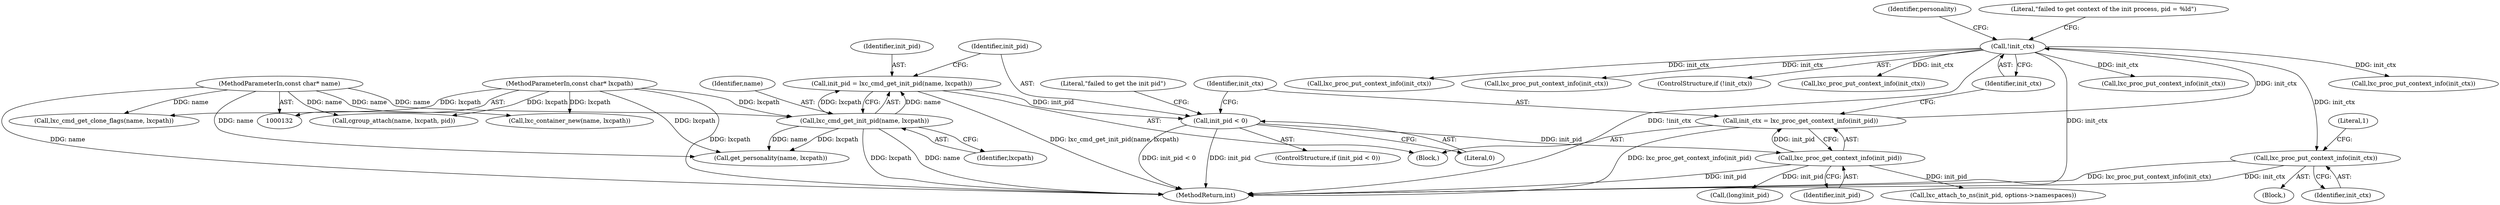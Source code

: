 digraph "0_lxc_81f466d05f2a89cb4f122ef7f593ff3f279b165c_1@pointer" {
"1000301" [label="(Call,lxc_proc_put_context_info(init_ctx))"];
"1000178" [label="(Call,!init_ctx)"];
"1000173" [label="(Call,init_ctx = lxc_proc_get_context_info(init_pid))"];
"1000175" [label="(Call,lxc_proc_get_context_info(init_pid))"];
"1000164" [label="(Call,init_pid < 0)"];
"1000158" [label="(Call,init_pid = lxc_cmd_get_init_pid(name, lxcpath))"];
"1000160" [label="(Call,lxc_cmd_get_init_pid(name, lxcpath))"];
"1000133" [label="(MethodParameterIn,const char* name)"];
"1000134" [label="(MethodParameterIn,const char* lxcpath)"];
"1000183" [label="(Call,(long)init_pid)"];
"1000635" [label="(Call,lxc_proc_put_context_info(init_ctx))"];
"1000173" [label="(Call,init_ctx = lxc_proc_get_context_info(init_pid))"];
"1000179" [label="(Identifier,init_ctx)"];
"1000169" [label="(Literal,\"failed to get the init pid\")"];
"1000159" [label="(Identifier,init_pid)"];
"1000301" [label="(Call,lxc_proc_put_context_info(init_ctx))"];
"1000203" [label="(Call,lxc_proc_put_context_info(init_ctx))"];
"1000175" [label="(Call,lxc_proc_get_context_info(init_pid))"];
"1000296" [label="(Block,)"];
"1000191" [label="(Call,get_personality(name, lxcpath))"];
"1000174" [label="(Identifier,init_ctx)"];
"1000302" [label="(Identifier,init_ctx)"];
"1000163" [label="(ControlStructure,if (init_pid < 0))"];
"1000162" [label="(Identifier,lxcpath)"];
"1000190" [label="(Identifier,personality)"];
"1000318" [label="(Call,lxc_proc_put_context_info(init_ctx))"];
"1000160" [label="(Call,lxc_cmd_get_init_pid(name, lxcpath))"];
"1000176" [label="(Identifier,init_pid)"];
"1000165" [label="(Identifier,init_pid)"];
"1000166" [label="(Literal,0)"];
"1000134" [label="(MethodParameterIn,const char* lxcpath)"];
"1000217" [label="(Call,lxc_container_new(name, lxcpath))"];
"1000158" [label="(Call,init_pid = lxc_cmd_get_init_pid(name, lxcpath))"];
"1000177" [label="(ControlStructure,if (!init_ctx))"];
"1000278" [label="(Call,lxc_proc_put_context_info(init_ctx))"];
"1000305" [label="(Literal,1)"];
"1000791" [label="(MethodReturn,int)"];
"1000139" [label="(Block,)"];
"1000133" [label="(MethodParameterIn,const char* name)"];
"1000605" [label="(Call,lxc_proc_put_context_info(init_ctx))"];
"1000164" [label="(Call,init_pid < 0)"];
"1000178" [label="(Call,!init_ctx)"];
"1000693" [label="(Call,lxc_attach_to_ns(init_pid, options->namespaces))"];
"1000350" [label="(Call,cgroup_attach(name, lxcpath, pid))"];
"1000161" [label="(Identifier,name)"];
"1000263" [label="(Call,lxc_cmd_get_clone_flags(name, lxcpath))"];
"1000182" [label="(Literal,\"failed to get context of the init process, pid = %ld\")"];
"1000301" -> "1000296"  [label="AST: "];
"1000301" -> "1000302"  [label="CFG: "];
"1000302" -> "1000301"  [label="AST: "];
"1000305" -> "1000301"  [label="CFG: "];
"1000301" -> "1000791"  [label="DDG: lxc_proc_put_context_info(init_ctx)"];
"1000301" -> "1000791"  [label="DDG: init_ctx"];
"1000178" -> "1000301"  [label="DDG: init_ctx"];
"1000178" -> "1000177"  [label="AST: "];
"1000178" -> "1000179"  [label="CFG: "];
"1000179" -> "1000178"  [label="AST: "];
"1000182" -> "1000178"  [label="CFG: "];
"1000190" -> "1000178"  [label="CFG: "];
"1000178" -> "1000791"  [label="DDG: !init_ctx"];
"1000178" -> "1000791"  [label="DDG: init_ctx"];
"1000173" -> "1000178"  [label="DDG: init_ctx"];
"1000178" -> "1000203"  [label="DDG: init_ctx"];
"1000178" -> "1000278"  [label="DDG: init_ctx"];
"1000178" -> "1000318"  [label="DDG: init_ctx"];
"1000178" -> "1000605"  [label="DDG: init_ctx"];
"1000178" -> "1000635"  [label="DDG: init_ctx"];
"1000173" -> "1000139"  [label="AST: "];
"1000173" -> "1000175"  [label="CFG: "];
"1000174" -> "1000173"  [label="AST: "];
"1000175" -> "1000173"  [label="AST: "];
"1000179" -> "1000173"  [label="CFG: "];
"1000173" -> "1000791"  [label="DDG: lxc_proc_get_context_info(init_pid)"];
"1000175" -> "1000173"  [label="DDG: init_pid"];
"1000175" -> "1000176"  [label="CFG: "];
"1000176" -> "1000175"  [label="AST: "];
"1000175" -> "1000791"  [label="DDG: init_pid"];
"1000164" -> "1000175"  [label="DDG: init_pid"];
"1000175" -> "1000183"  [label="DDG: init_pid"];
"1000175" -> "1000693"  [label="DDG: init_pid"];
"1000164" -> "1000163"  [label="AST: "];
"1000164" -> "1000166"  [label="CFG: "];
"1000165" -> "1000164"  [label="AST: "];
"1000166" -> "1000164"  [label="AST: "];
"1000169" -> "1000164"  [label="CFG: "];
"1000174" -> "1000164"  [label="CFG: "];
"1000164" -> "1000791"  [label="DDG: init_pid < 0"];
"1000164" -> "1000791"  [label="DDG: init_pid"];
"1000158" -> "1000164"  [label="DDG: init_pid"];
"1000158" -> "1000139"  [label="AST: "];
"1000158" -> "1000160"  [label="CFG: "];
"1000159" -> "1000158"  [label="AST: "];
"1000160" -> "1000158"  [label="AST: "];
"1000165" -> "1000158"  [label="CFG: "];
"1000158" -> "1000791"  [label="DDG: lxc_cmd_get_init_pid(name, lxcpath)"];
"1000160" -> "1000158"  [label="DDG: name"];
"1000160" -> "1000158"  [label="DDG: lxcpath"];
"1000160" -> "1000162"  [label="CFG: "];
"1000161" -> "1000160"  [label="AST: "];
"1000162" -> "1000160"  [label="AST: "];
"1000160" -> "1000791"  [label="DDG: lxcpath"];
"1000160" -> "1000791"  [label="DDG: name"];
"1000133" -> "1000160"  [label="DDG: name"];
"1000134" -> "1000160"  [label="DDG: lxcpath"];
"1000160" -> "1000191"  [label="DDG: name"];
"1000160" -> "1000191"  [label="DDG: lxcpath"];
"1000133" -> "1000132"  [label="AST: "];
"1000133" -> "1000791"  [label="DDG: name"];
"1000133" -> "1000191"  [label="DDG: name"];
"1000133" -> "1000217"  [label="DDG: name"];
"1000133" -> "1000263"  [label="DDG: name"];
"1000133" -> "1000350"  [label="DDG: name"];
"1000134" -> "1000132"  [label="AST: "];
"1000134" -> "1000791"  [label="DDG: lxcpath"];
"1000134" -> "1000191"  [label="DDG: lxcpath"];
"1000134" -> "1000217"  [label="DDG: lxcpath"];
"1000134" -> "1000263"  [label="DDG: lxcpath"];
"1000134" -> "1000350"  [label="DDG: lxcpath"];
}
